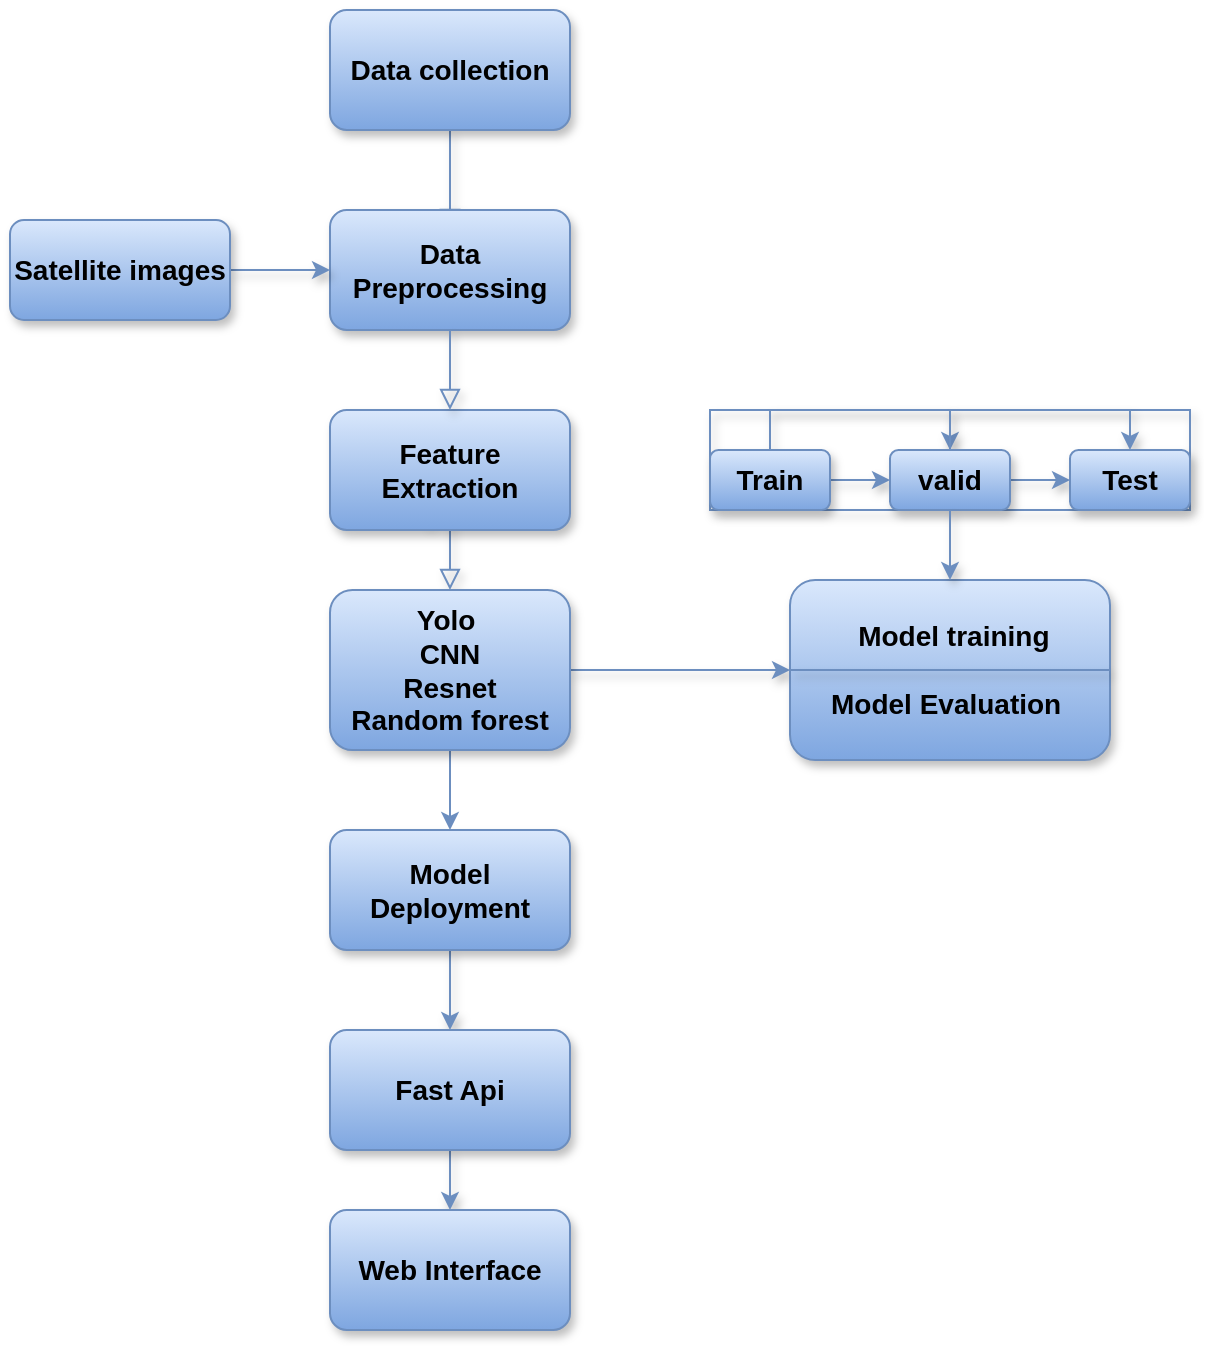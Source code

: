 <mxfile version="26.2.8">
  <diagram id="C5RBs43oDa-KdzZeNtuy" name="Page-1">
    <mxGraphModel grid="1" page="1" gridSize="10" guides="1" tooltips="1" connect="1" arrows="1" fold="1" pageScale="1" pageWidth="827" pageHeight="1169" math="0" shadow="0">
      <root>
        <mxCell id="WIyWlLk6GJQsqaUBKTNV-0" />
        <mxCell id="WIyWlLk6GJQsqaUBKTNV-1" parent="WIyWlLk6GJQsqaUBKTNV-0" />
        <mxCell id="WIyWlLk6GJQsqaUBKTNV-2" value="" style="rounded=0;html=1;jettySize=auto;orthogonalLoop=1;fontSize=14;endArrow=block;endFill=0;endSize=8;strokeWidth=1;shadow=1;labelBackgroundColor=none;edgeStyle=orthogonalEdgeStyle;fillColor=#dae8fc;strokeColor=#6c8ebf;gradientColor=#7ea6e0;fontStyle=1;arcSize=14;" edge="1" parent="WIyWlLk6GJQsqaUBKTNV-1" source="WIyWlLk6GJQsqaUBKTNV-3">
          <mxGeometry relative="1" as="geometry">
            <mxPoint x="220" y="180" as="targetPoint" />
          </mxGeometry>
        </mxCell>
        <mxCell id="WIyWlLk6GJQsqaUBKTNV-3" value="Data collection" style="rounded=1;whiteSpace=wrap;html=1;fontSize=14;glass=0;strokeWidth=1;shadow=1;fillColor=#dae8fc;gradientColor=#7ea6e0;strokeColor=#6c8ebf;direction=east;fontStyle=1;arcSize=14;" vertex="1" parent="WIyWlLk6GJQsqaUBKTNV-1">
          <mxGeometry x="160" y="70" width="120" height="60" as="geometry" />
        </mxCell>
        <mxCell id="WIyWlLk6GJQsqaUBKTNV-7" value="Data Preprocessing " style="rounded=1;whiteSpace=wrap;html=1;fontSize=14;glass=0;strokeWidth=1;shadow=1;fillColor=#dae8fc;strokeColor=#6c8ebf;gradientColor=#7ea6e0;direction=east;fontStyle=1;arcSize=14;" vertex="1" parent="WIyWlLk6GJQsqaUBKTNV-1">
          <mxGeometry x="160" y="170" width="120" height="60" as="geometry" />
        </mxCell>
        <mxCell id="WIyWlLk6GJQsqaUBKTNV-8" value="" style="rounded=0;html=1;jettySize=auto;orthogonalLoop=1;fontSize=14;endArrow=block;endFill=0;endSize=8;strokeWidth=1;shadow=1;labelBackgroundColor=none;edgeStyle=orthogonalEdgeStyle;fillColor=#dae8fc;strokeColor=#6c8ebf;gradientColor=#7ea6e0;exitX=0.407;exitY=0.965;exitDx=0;exitDy=0;exitPerimeter=0;fontStyle=1;arcSize=14;" edge="1" parent="WIyWlLk6GJQsqaUBKTNV-1" source="WIyWlLk6GJQsqaUBKTNV-12" target="WIyWlLk6GJQsqaUBKTNV-11">
          <mxGeometry x="0.333" y="20" relative="1" as="geometry">
            <mxPoint as="offset" />
            <mxPoint x="220" y="370" as="sourcePoint" />
            <Array as="points">
              <mxPoint x="220" y="309" />
            </Array>
          </mxGeometry>
        </mxCell>
        <mxCell id="CSQeETa129WoFsyYdNaL-13" style="edgeStyle=orthogonalEdgeStyle;rounded=0;orthogonalLoop=1;jettySize=auto;html=1;exitX=1;exitY=0.5;exitDx=0;exitDy=0;entryX=0;entryY=0.5;entryDx=0;entryDy=0;shadow=1;fontStyle=1;fontSize=14;fillColor=#dae8fc;gradientColor=#7ea6e0;strokeColor=#6c8ebf;arcSize=14;" edge="1" parent="WIyWlLk6GJQsqaUBKTNV-1" source="WIyWlLk6GJQsqaUBKTNV-11" target="CSQeETa129WoFsyYdNaL-12">
          <mxGeometry relative="1" as="geometry" />
        </mxCell>
        <mxCell id="CSQeETa129WoFsyYdNaL-22" value="" style="edgeStyle=orthogonalEdgeStyle;rounded=0;orthogonalLoop=1;jettySize=auto;html=1;fillColor=#dae8fc;gradientColor=#7ea6e0;strokeColor=#6c8ebf;" edge="1" parent="WIyWlLk6GJQsqaUBKTNV-1" source="WIyWlLk6GJQsqaUBKTNV-11" target="sP3BBG8y5PPSh-F-Dlop-7">
          <mxGeometry relative="1" as="geometry" />
        </mxCell>
        <mxCell id="WIyWlLk6GJQsqaUBKTNV-11" value="Yolo&amp;nbsp;&lt;div&gt;CNN&lt;/div&gt;&lt;div&gt;Resnet&lt;/div&gt;&lt;div&gt;Random forest&lt;/div&gt;" style="rounded=1;whiteSpace=wrap;html=1;fontSize=14;glass=0;strokeWidth=1;shadow=1;fillColor=#dae8fc;strokeColor=#6c8ebf;gradientColor=#7ea6e0;direction=east;fontStyle=1;arcSize=14;" vertex="1" parent="WIyWlLk6GJQsqaUBKTNV-1">
          <mxGeometry x="160" y="360" width="120" height="80" as="geometry" />
        </mxCell>
        <mxCell id="WIyWlLk6GJQsqaUBKTNV-12" value="Feature Extraction" style="rounded=1;whiteSpace=wrap;html=1;fontSize=14;glass=0;strokeWidth=1;shadow=1;fillColor=#dae8fc;strokeColor=#6c8ebf;gradientColor=#7ea6e0;direction=east;fontStyle=1;arcSize=14;" vertex="1" parent="WIyWlLk6GJQsqaUBKTNV-1">
          <mxGeometry x="160" y="270" width="120" height="60" as="geometry" />
        </mxCell>
        <mxCell id="sP3BBG8y5PPSh-F-Dlop-4" value="" style="rounded=0;html=1;jettySize=auto;orthogonalLoop=1;fontSize=14;endArrow=block;endFill=0;endSize=8;strokeWidth=1;shadow=1;labelBackgroundColor=none;edgeStyle=orthogonalEdgeStyle;fillColor=#dae8fc;strokeColor=#6c8ebf;gradientColor=#7ea6e0;entryX=0.5;entryY=0;entryDx=0;entryDy=0;fontStyle=1;arcSize=14;" edge="1" parent="WIyWlLk6GJQsqaUBKTNV-1" source="WIyWlLk6GJQsqaUBKTNV-7" target="WIyWlLk6GJQsqaUBKTNV-12">
          <mxGeometry relative="1" as="geometry">
            <mxPoint x="210" y="240" as="sourcePoint" />
            <mxPoint x="230" y="180" as="targetPoint" />
          </mxGeometry>
        </mxCell>
        <mxCell id="CSQeETa129WoFsyYdNaL-18" value="" style="edgeStyle=orthogonalEdgeStyle;rounded=0;orthogonalLoop=1;jettySize=auto;html=1;shadow=1;fontStyle=1;fontSize=14;fillColor=#dae8fc;gradientColor=#7ea6e0;strokeColor=#6c8ebf;arcSize=14;" edge="1" parent="WIyWlLk6GJQsqaUBKTNV-1" source="sP3BBG8y5PPSh-F-Dlop-7" target="CSQeETa129WoFsyYdNaL-17">
          <mxGeometry relative="1" as="geometry" />
        </mxCell>
        <mxCell id="sP3BBG8y5PPSh-F-Dlop-7" value="  Model Deployment " style="rounded=1;whiteSpace=wrap;html=1;fontSize=14;glass=0;strokeWidth=1;shadow=1;fillColor=#dae8fc;strokeColor=#6c8ebf;gradientColor=#7ea6e0;direction=east;fontStyle=1;arcSize=14;" vertex="1" parent="WIyWlLk6GJQsqaUBKTNV-1">
          <mxGeometry x="160" y="480" width="120" height="60" as="geometry" />
        </mxCell>
        <mxCell id="CSQeETa129WoFsyYdNaL-1" value="" style="edgeStyle=orthogonalEdgeStyle;rounded=0;orthogonalLoop=1;jettySize=auto;html=1;fillColor=#dae8fc;strokeColor=#6c8ebf;gradientColor=#7ea6e0;shadow=1;fontStyle=1;fontSize=14;arcSize=14;" edge="1" parent="WIyWlLk6GJQsqaUBKTNV-1" source="CSQeETa129WoFsyYdNaL-0" target="WIyWlLk6GJQsqaUBKTNV-7">
          <mxGeometry relative="1" as="geometry" />
        </mxCell>
        <mxCell id="CSQeETa129WoFsyYdNaL-0" value="Satellite images" style="rounded=1;whiteSpace=wrap;html=1;fillColor=#dae8fc;gradientColor=#7ea6e0;strokeColor=#6c8ebf;shadow=1;direction=east;fontStyle=1;fontSize=14;arcSize=14;" vertex="1" parent="WIyWlLk6GJQsqaUBKTNV-1">
          <mxGeometry y="175" width="110" height="50" as="geometry" />
        </mxCell>
        <mxCell id="CSQeETa129WoFsyYdNaL-12" value="&amp;nbsp;Model training&lt;div&gt;&lt;br&gt;&lt;div&gt;Model Evaluation&amp;nbsp;&lt;/div&gt;&lt;/div&gt;" style="rounded=1;whiteSpace=wrap;html=1;fillColor=#dae8fc;gradientColor=#7ea6e0;strokeColor=#6c8ebf;shadow=1;direction=east;fontStyle=1;fontSize=14;arcSize=14;" vertex="1" parent="WIyWlLk6GJQsqaUBKTNV-1">
          <mxGeometry x="390" y="355" width="160" height="90" as="geometry" />
        </mxCell>
        <mxCell id="CSQeETa129WoFsyYdNaL-15" value="" style="group;fillColor=none;gradientColor=#7ea6e0;strokeColor=#6c8ebf;shadow=1;direction=east;fontStyle=1;fontSize=14;arcSize=14;" connectable="0" vertex="1" parent="WIyWlLk6GJQsqaUBKTNV-1">
          <mxGeometry x="350" y="270" width="240" height="50" as="geometry" />
        </mxCell>
        <mxCell id="CSQeETa129WoFsyYdNaL-5" value="" style="edgeStyle=orthogonalEdgeStyle;rounded=0;orthogonalLoop=1;jettySize=auto;html=1;fillColor=#dae8fc;gradientColor=#7ea6e0;strokeColor=#6c8ebf;shadow=1;fontStyle=1;fontSize=14;arcSize=14;" edge="1" parent="CSQeETa129WoFsyYdNaL-15" source="CSQeETa129WoFsyYdNaL-2" target="CSQeETa129WoFsyYdNaL-3">
          <mxGeometry relative="1" as="geometry" />
        </mxCell>
        <mxCell id="CSQeETa129WoFsyYdNaL-8" style="edgeStyle=orthogonalEdgeStyle;rounded=0;orthogonalLoop=1;jettySize=auto;html=1;exitX=0.5;exitY=0;exitDx=0;exitDy=0;fillColor=#dae8fc;gradientColor=#7ea6e0;strokeColor=#6c8ebf;shadow=1;entryX=0.5;entryY=0;entryDx=0;entryDy=0;fontStyle=1;fontSize=14;arcSize=14;" edge="1" parent="CSQeETa129WoFsyYdNaL-15" source="CSQeETa129WoFsyYdNaL-2">
          <mxGeometry relative="1" as="geometry">
            <mxPoint x="120" y="20" as="targetPoint" />
            <Array as="points">
              <mxPoint x="30" />
              <mxPoint x="120" />
            </Array>
          </mxGeometry>
        </mxCell>
        <mxCell id="CSQeETa129WoFsyYdNaL-2" value="Train" style="rounded=1;whiteSpace=wrap;html=1;fillColor=#dae8fc;gradientColor=#7ea6e0;strokeColor=#6c8ebf;shadow=1;direction=east;fontStyle=1;fontSize=14;arcSize=14;" vertex="1" parent="CSQeETa129WoFsyYdNaL-15">
          <mxGeometry y="20" width="60" height="30" as="geometry" />
        </mxCell>
        <mxCell id="CSQeETa129WoFsyYdNaL-6" value="" style="edgeStyle=orthogonalEdgeStyle;rounded=0;orthogonalLoop=1;jettySize=auto;html=1;fillColor=#dae8fc;gradientColor=#7ea6e0;strokeColor=#6c8ebf;shadow=1;fontStyle=1;fontSize=14;arcSize=14;" edge="1" parent="CSQeETa129WoFsyYdNaL-15" source="CSQeETa129WoFsyYdNaL-3" target="CSQeETa129WoFsyYdNaL-4">
          <mxGeometry relative="1" as="geometry" />
        </mxCell>
        <mxCell id="CSQeETa129WoFsyYdNaL-11" style="edgeStyle=orthogonalEdgeStyle;rounded=0;orthogonalLoop=1;jettySize=auto;html=1;exitX=0.5;exitY=0;exitDx=0;exitDy=0;entryX=0.5;entryY=0;entryDx=0;entryDy=0;fillColor=#dae8fc;gradientColor=#7ea6e0;strokeColor=#6c8ebf;shadow=1;fontStyle=1;fontSize=14;arcSize=14;" edge="1" parent="CSQeETa129WoFsyYdNaL-15" source="CSQeETa129WoFsyYdNaL-3" target="CSQeETa129WoFsyYdNaL-4">
          <mxGeometry relative="1" as="geometry" />
        </mxCell>
        <mxCell id="CSQeETa129WoFsyYdNaL-3" value="valid" style="rounded=1;whiteSpace=wrap;html=1;fillColor=#dae8fc;gradientColor=#7ea6e0;strokeColor=#6c8ebf;shadow=1;direction=east;fontStyle=1;fontSize=14;arcSize=14;" vertex="1" parent="CSQeETa129WoFsyYdNaL-15">
          <mxGeometry x="90" y="20" width="60" height="30" as="geometry" />
        </mxCell>
        <mxCell id="CSQeETa129WoFsyYdNaL-4" value="Test" style="rounded=1;whiteSpace=wrap;html=1;fillColor=#dae8fc;gradientColor=#7ea6e0;strokeColor=#6c8ebf;shadow=1;direction=east;fontStyle=1;fontSize=14;arcSize=14;" vertex="1" parent="CSQeETa129WoFsyYdNaL-15">
          <mxGeometry x="180" y="20" width="60" height="30" as="geometry" />
        </mxCell>
        <mxCell id="CSQeETa129WoFsyYdNaL-16" value="" style="endArrow=none;html=1;rounded=0;entryX=1;entryY=0.5;entryDx=0;entryDy=0;exitX=0;exitY=0.5;exitDx=0;exitDy=0;fillColor=#dae8fc;gradientColor=#7ea6e0;strokeColor=#6c8ebf;shadow=1;fontStyle=1;fontSize=14;arcSize=14;" edge="1" parent="WIyWlLk6GJQsqaUBKTNV-1" source="CSQeETa129WoFsyYdNaL-12" target="CSQeETa129WoFsyYdNaL-12">
          <mxGeometry width="50" height="50" relative="1" as="geometry">
            <mxPoint x="350" y="400" as="sourcePoint" />
            <mxPoint x="400" y="350" as="targetPoint" />
            <Array as="points" />
          </mxGeometry>
        </mxCell>
        <mxCell id="CSQeETa129WoFsyYdNaL-20" value="" style="edgeStyle=orthogonalEdgeStyle;rounded=0;orthogonalLoop=1;jettySize=auto;html=1;shadow=1;fontStyle=1;fontSize=14;fillColor=#dae8fc;gradientColor=#7ea6e0;strokeColor=#6c8ebf;arcSize=14;" edge="1" parent="WIyWlLk6GJQsqaUBKTNV-1" source="CSQeETa129WoFsyYdNaL-17" target="CSQeETa129WoFsyYdNaL-19">
          <mxGeometry relative="1" as="geometry" />
        </mxCell>
        <mxCell id="CSQeETa129WoFsyYdNaL-17" value="Fast Api" style="whiteSpace=wrap;html=1;fillColor=#dae8fc;strokeColor=#6c8ebf;rounded=1;glass=0;strokeWidth=1;shadow=1;gradientColor=#7ea6e0;direction=east;fontStyle=1;fontSize=14;arcSize=14;" vertex="1" parent="WIyWlLk6GJQsqaUBKTNV-1">
          <mxGeometry x="160" y="580" width="120" height="60" as="geometry" />
        </mxCell>
        <mxCell id="CSQeETa129WoFsyYdNaL-19" value="Web Interface" style="whiteSpace=wrap;html=1;fillColor=#dae8fc;strokeColor=#6c8ebf;rounded=1;glass=0;strokeWidth=1;shadow=1;gradientColor=#7ea6e0;direction=east;fontStyle=1;fontSize=14;arcSize=14;" vertex="1" parent="WIyWlLk6GJQsqaUBKTNV-1">
          <mxGeometry x="160" y="670" width="120" height="60" as="geometry" />
        </mxCell>
        <mxCell id="CSQeETa129WoFsyYdNaL-14" style="edgeStyle=orthogonalEdgeStyle;rounded=0;orthogonalLoop=1;jettySize=auto;html=1;exitX=0.5;exitY=1;exitDx=0;exitDy=0;entryX=0.5;entryY=0;entryDx=0;entryDy=0;fillColor=#dae8fc;gradientColor=#7ea6e0;strokeColor=#6c8ebf;shadow=1;fontStyle=1;fontSize=14;arcSize=14;" edge="1" parent="WIyWlLk6GJQsqaUBKTNV-1" source="CSQeETa129WoFsyYdNaL-3" target="CSQeETa129WoFsyYdNaL-12">
          <mxGeometry relative="1" as="geometry" />
        </mxCell>
      </root>
    </mxGraphModel>
  </diagram>
</mxfile>
